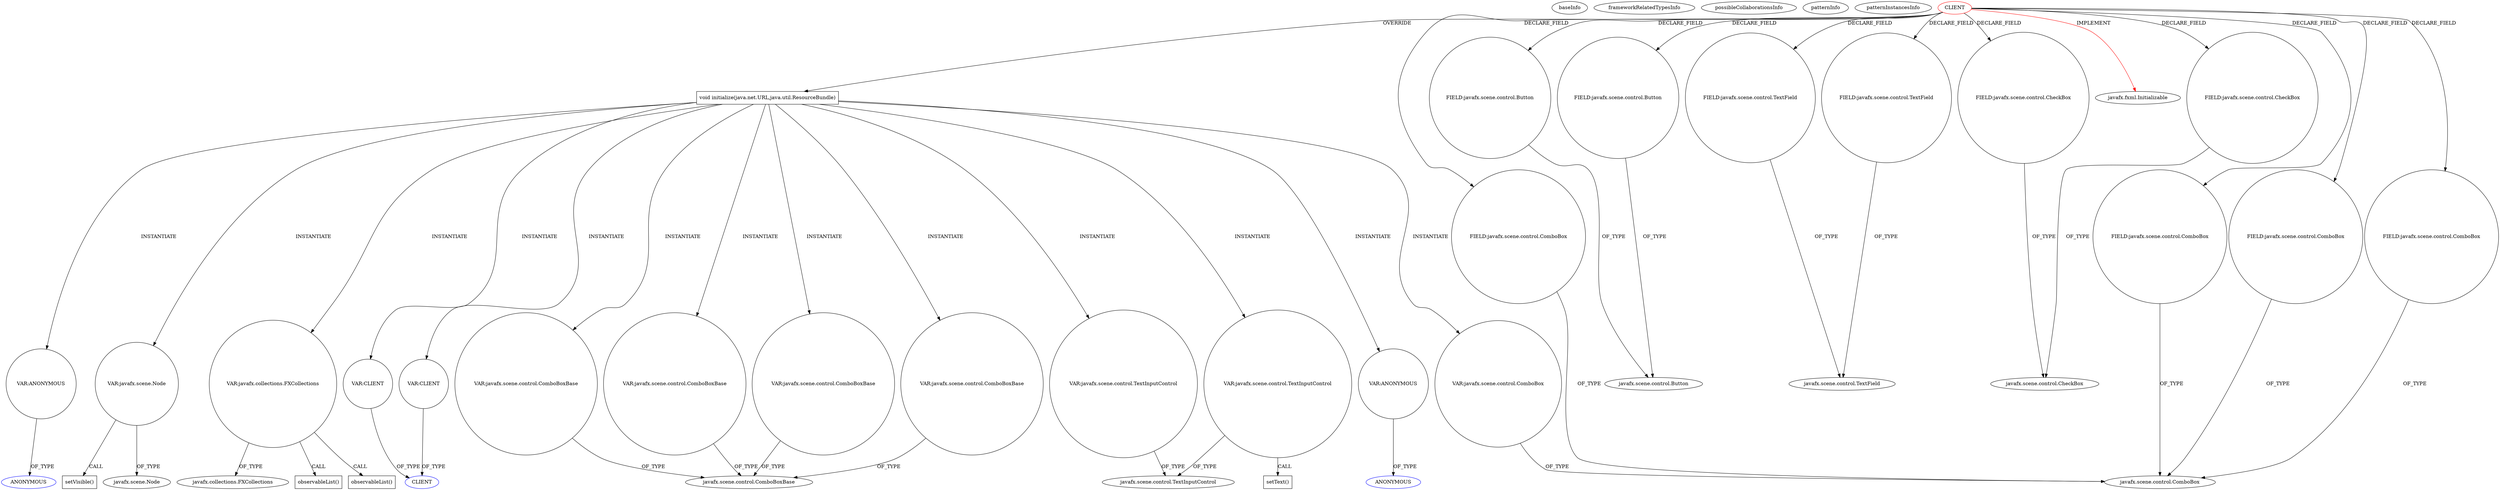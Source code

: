 digraph {
baseInfo[graphId=979,category="pattern",isAnonymous=false,possibleRelation=false]
frameworkRelatedTypesInfo[0="javafx.fxml.Initializable"]
possibleCollaborationsInfo[]
patternInfo[frequency=2.0,patternRootClient=0]
patternInstancesInfo[0="novosga-painel-fx~/novosga-painel-fx/painel-fx-master/src/org/novosga/painel/client/ui/Controller.java~Controller~3787",1="borissuska-csv-tools~/borissuska-csv-tools/csv-tools-master/src/main/java/sk/suska/csv_tools/ui/FormController.java~FormController~2203"]
80[label="javafx.collections.FXCollections",vertexType="FRAMEWORK_CLASS_TYPE",isFrameworkType=false]
78[label="VAR:javafx.collections.FXCollections",vertexType="VARIABLE_EXPRESION",isFrameworkType=false,shape=circle]
225[label="observableList()",vertexType="INSIDE_CALL",isFrameworkType=false,shape=box]
52[label="void initialize(java.net.URL,java.util.ResourceBundle)",vertexType="OVERRIDING_METHOD_DECLARATION",isFrameworkType=false,shape=box]
0[label="CLIENT",vertexType="ROOT_CLIENT_CLASS_DECLARATION",isFrameworkType=false,color=red]
2[label="FIELD:javafx.scene.control.Button",vertexType="FIELD_DECLARATION",isFrameworkType=false,shape=circle]
14[label="FIELD:javafx.scene.control.Button",vertexType="FIELD_DECLARATION",isFrameworkType=false,shape=circle]
273[label="observableList()",vertexType="INSIDE_CALL",isFrameworkType=false,shape=box]
353[label="VAR:CLIENT",vertexType="VARIABLE_EXPRESION",isFrameworkType=false,shape=circle]
340[label="VAR:CLIENT",vertexType="VARIABLE_EXPRESION",isFrameworkType=false,shape=circle]
161[label="VAR:javafx.scene.control.ComboBoxBase",vertexType="VARIABLE_EXPRESION",isFrameworkType=false,shape=circle]
164[label="VAR:javafx.scene.control.ComboBoxBase",vertexType="VARIABLE_EXPRESION",isFrameworkType=false,shape=circle]
167[label="VAR:javafx.scene.control.ComboBoxBase",vertexType="VARIABLE_EXPRESION",isFrameworkType=false,shape=circle]
158[label="VAR:javafx.scene.control.ComboBoxBase",vertexType="VARIABLE_EXPRESION",isFrameworkType=false,shape=circle]
120[label="VAR:javafx.scene.control.TextInputControl",vertexType="VARIABLE_EXPRESION",isFrameworkType=false,shape=circle]
146[label="VAR:javafx.scene.control.TextInputControl",vertexType="VARIABLE_EXPRESION",isFrameworkType=false,shape=circle]
122[label="javafx.scene.control.TextInputControl",vertexType="FRAMEWORK_CLASS_TYPE",isFrameworkType=false]
48[label="FIELD:javafx.scene.control.TextField",vertexType="FIELD_DECLARATION",isFrameworkType=false,shape=circle]
35[label="FIELD:javafx.scene.control.TextField",vertexType="FIELD_DECLARATION",isFrameworkType=false,shape=circle]
50[label="FIELD:javafx.scene.control.CheckBox",vertexType="FIELD_DECLARATION",isFrameworkType=false,shape=circle]
4[label="FIELD:javafx.scene.control.CheckBox",vertexType="FIELD_DECLARATION",isFrameworkType=false,shape=circle]
284[label="VAR:ANONYMOUS",vertexType="VARIABLE_EXPRESION",isFrameworkType=false,shape=circle]
306[label="VAR:ANONYMOUS",vertexType="VARIABLE_EXPRESION",isFrameworkType=false,shape=circle]
160[label="javafx.scene.control.ComboBoxBase",vertexType="FRAMEWORK_CLASS_TYPE",isFrameworkType=false]
1[label="javafx.fxml.Initializable",vertexType="FRAMEWORK_INTERFACE_TYPE",isFrameworkType=false]
46[label="FIELD:javafx.scene.control.ComboBox",vertexType="FIELD_DECLARATION",isFrameworkType=false,shape=circle]
19[label="javafx.scene.control.ComboBox",vertexType="FRAMEWORK_CLASS_TYPE",isFrameworkType=false]
18[label="FIELD:javafx.scene.control.ComboBox",vertexType="FIELD_DECLARATION",isFrameworkType=false,shape=circle]
25[label="FIELD:javafx.scene.control.ComboBox",vertexType="FIELD_DECLARATION",isFrameworkType=false,shape=circle]
31[label="FIELD:javafx.scene.control.ComboBox",vertexType="FIELD_DECLARATION",isFrameworkType=false,shape=circle]
329[label="setText()",vertexType="INSIDE_CALL",isFrameworkType=false,shape=box]
36[label="javafx.scene.control.TextField",vertexType="FRAMEWORK_CLASS_TYPE",isFrameworkType=false]
96[label="VAR:javafx.scene.control.ComboBox",vertexType="VARIABLE_EXPRESION",isFrameworkType=false,shape=circle]
285[label="ANONYMOUS",vertexType="REFERENCE_ANONYMOUS_DECLARATION",isFrameworkType=false,color=blue]
307[label="ANONYMOUS",vertexType="REFERENCE_ANONYMOUS_DECLARATION",isFrameworkType=false,color=blue]
3[label="javafx.scene.control.Button",vertexType="FRAMEWORK_CLASS_TYPE",isFrameworkType=false]
44[label="CLIENT",vertexType="REFERENCE_CLIENT_CLASS_DECLARATION",isFrameworkType=false,color=blue]
53[label="VAR:javafx.scene.Node",vertexType="VARIABLE_EXPRESION",isFrameworkType=false,shape=circle]
179[label="setVisible()",vertexType="INSIDE_CALL",isFrameworkType=false,shape=box]
55[label="javafx.scene.Node",vertexType="FRAMEWORK_CLASS_TYPE",isFrameworkType=false]
5[label="javafx.scene.control.CheckBox",vertexType="FRAMEWORK_CLASS_TYPE",isFrameworkType=false]
146->122[label="OF_TYPE"]
306->307[label="OF_TYPE"]
52->353[label="INSTANTIATE"]
146->329[label="CALL"]
52->340[label="INSTANTIATE"]
167->160[label="OF_TYPE"]
120->122[label="OF_TYPE"]
31->19[label="OF_TYPE"]
0->35[label="DECLARE_FIELD"]
53->55[label="OF_TYPE"]
46->19[label="OF_TYPE"]
2->3[label="OF_TYPE"]
158->160[label="OF_TYPE"]
52->120[label="INSTANTIATE"]
96->19[label="OF_TYPE"]
78->273[label="CALL"]
0->18[label="DECLARE_FIELD"]
0->46[label="DECLARE_FIELD"]
353->44[label="OF_TYPE"]
52->167[label="INSTANTIATE"]
0->52[label="OVERRIDE"]
0->14[label="DECLARE_FIELD"]
0->25[label="DECLARE_FIELD"]
0->48[label="DECLARE_FIELD"]
52->158[label="INSTANTIATE"]
284->285[label="OF_TYPE"]
340->44[label="OF_TYPE"]
0->31[label="DECLARE_FIELD"]
78->80[label="OF_TYPE"]
14->3[label="OF_TYPE"]
161->160[label="OF_TYPE"]
164->160[label="OF_TYPE"]
35->36[label="OF_TYPE"]
50->5[label="OF_TYPE"]
78->225[label="CALL"]
0->4[label="DECLARE_FIELD"]
53->179[label="CALL"]
48->36[label="OF_TYPE"]
52->164[label="INSTANTIATE"]
52->306[label="INSTANTIATE"]
0->2[label="DECLARE_FIELD"]
52->161[label="INSTANTIATE"]
52->284[label="INSTANTIATE"]
0->50[label="DECLARE_FIELD"]
52->78[label="INSTANTIATE"]
0->1[label="IMPLEMENT",color=red]
4->5[label="OF_TYPE"]
52->146[label="INSTANTIATE"]
52->53[label="INSTANTIATE"]
18->19[label="OF_TYPE"]
52->96[label="INSTANTIATE"]
25->19[label="OF_TYPE"]
}
